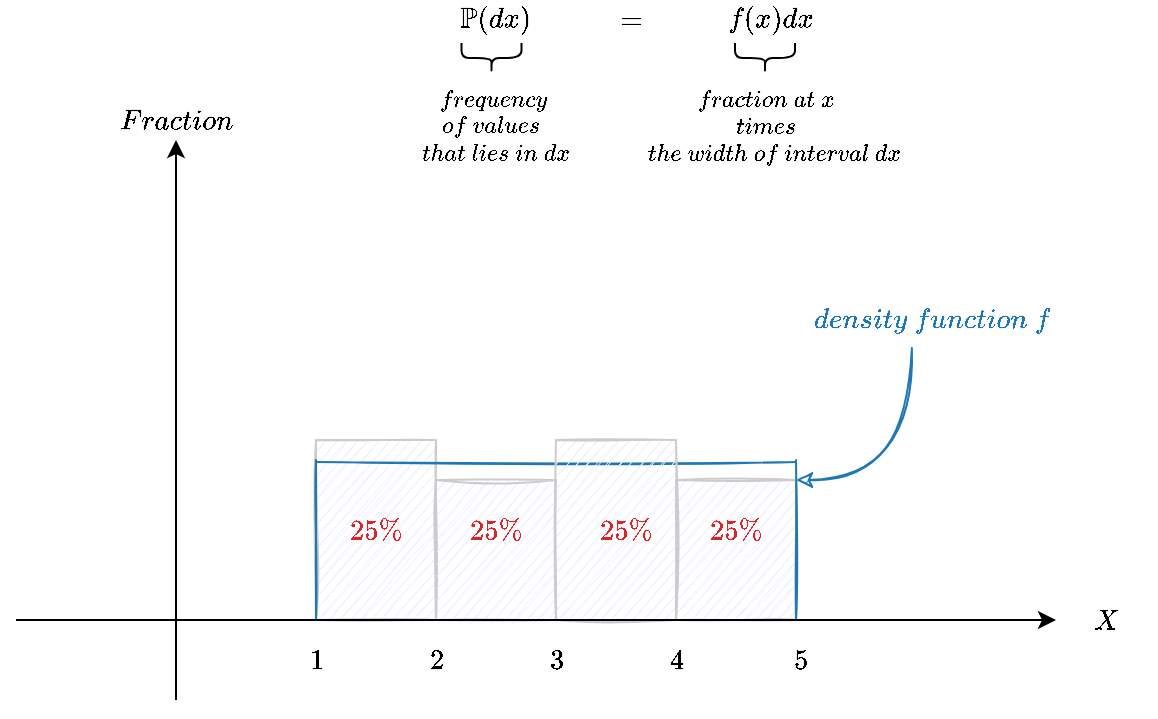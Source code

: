 <mxfile version="14.6.13" type="device"><diagram id="6SUEnKitI8K_NMZf1r5U" name="Page-1"><mxGraphModel dx="868" dy="527" grid="1" gridSize="10" guides="1" tooltips="1" connect="1" arrows="1" fold="1" page="1" pageScale="1" pageWidth="1654" pageHeight="2336" math="1" shadow="0"><root><mxCell id="0"/><mxCell id="1" parent="0"/><mxCell id="GwnaHKpXaxqGDDnfe-ww-42" value="&lt;font&gt;$$density \ function \ f$$&lt;/font&gt;" style="text;html=1;align=center;verticalAlign=middle;resizable=0;points=[];autosize=1;strokeColor=none;fontColor=#1F77B4;" parent="1" vertex="1"><mxGeometry x="1272.94" y="320" width="150" height="20" as="geometry"/></mxCell><mxCell id="GwnaHKpXaxqGDDnfe-ww-44" value="" style="endArrow=classic;html=1;edgeStyle=orthogonalEdgeStyle;curved=1;exitX=0.138;exitY=1.2;exitDx=0;exitDy=0;exitPerimeter=0;sketch=1;strokeColor=#1F77B4;" parent="1" edge="1"><mxGeometry width="50" height="50" relative="1" as="geometry"><mxPoint x="1337.94" y="344" as="sourcePoint"/><mxPoint x="1280" y="410" as="targetPoint"/><Array as="points"><mxPoint x="1338" y="410"/></Array></mxGeometry></mxCell><mxCell id="GwnaHKpXaxqGDDnfe-ww-57" value="" style="endArrow=none;html=1;startArrow=classic;startFill=1;" parent="1" edge="1"><mxGeometry width="50" height="50" relative="1" as="geometry"><mxPoint x="970" y="240" as="sourcePoint"/><mxPoint x="970" y="520" as="targetPoint"/></mxGeometry></mxCell><mxCell id="GwnaHKpXaxqGDDnfe-ww-59" value="" style="rounded=0;whiteSpace=wrap;html=1;fontColor=#000000;sketch=1;strokeColor=#CCCCCC;fillColor=#EEEFFF;" parent="1" vertex="1"><mxGeometry x="1040" y="390" width="60" height="90" as="geometry"/></mxCell><mxCell id="GwnaHKpXaxqGDDnfe-ww-60" value="" style="rounded=0;whiteSpace=wrap;html=1;fontColor=#000000;sketch=1;strokeColor=#CCCCCC;fillColor=#EEEFFF;" parent="1" vertex="1"><mxGeometry x="1100" y="410" width="60" height="70" as="geometry"/></mxCell><mxCell id="GwnaHKpXaxqGDDnfe-ww-61" value="" style="rounded=0;whiteSpace=wrap;html=1;fontColor=#000000;sketch=1;strokeColor=#CCCCCC;fillColor=#EEEFFF;" parent="1" vertex="1"><mxGeometry x="1220" y="410" width="60" height="70" as="geometry"/></mxCell><mxCell id="GwnaHKpXaxqGDDnfe-ww-62" value="" style="endArrow=none;html=1;fontColor=#000000;strokeColor=#1F77B4;sketch=1;" parent="1" edge="1"><mxGeometry width="50" height="50" relative="1" as="geometry"><mxPoint x="1040" y="401" as="sourcePoint"/><mxPoint x="1280" y="401" as="targetPoint"/></mxGeometry></mxCell><mxCell id="GwnaHKpXaxqGDDnfe-ww-65" value="" style="endArrow=none;html=1;fontColor=#000000;strokeColor=#1F77B4;sketch=1;" parent="1" edge="1"><mxGeometry width="50" height="50" relative="1" as="geometry"><mxPoint x="1040" y="480" as="sourcePoint"/><mxPoint x="1040" y="400" as="targetPoint"/></mxGeometry></mxCell><mxCell id="GwnaHKpXaxqGDDnfe-ww-66" value="" style="endArrow=none;html=1;fontColor=#000000;strokeColor=#1F77B4;sketch=1;" parent="1" edge="1"><mxGeometry width="50" height="50" relative="1" as="geometry"><mxPoint x="1280" y="480" as="sourcePoint"/><mxPoint x="1280" y="400" as="targetPoint"/></mxGeometry></mxCell><mxCell id="GwnaHKpXaxqGDDnfe-ww-67" value="" style="rounded=0;whiteSpace=wrap;html=1;fontColor=#000000;sketch=1;strokeColor=#CCCCCC;fillColor=#EEEFFF;" parent="1" vertex="1"><mxGeometry x="1160" y="390" width="60" height="90" as="geometry"/></mxCell><mxCell id="GwnaHKpXaxqGDDnfe-ww-68" value="" style="endArrow=classic;html=1;endFill=1;" parent="1" edge="1"><mxGeometry width="50" height="50" relative="1" as="geometry"><mxPoint x="890" y="480" as="sourcePoint"/><mxPoint x="1410" y="480" as="targetPoint"/></mxGeometry></mxCell><mxCell id="GwnaHKpXaxqGDDnfe-ww-69" value="$$1$$" style="text;html=1;align=center;verticalAlign=middle;resizable=0;points=[];autosize=1;strokeColor=none;fontColor=#000000;" parent="1" vertex="1"><mxGeometry x="1015" y="490" width="50" height="20" as="geometry"/></mxCell><mxCell id="GwnaHKpXaxqGDDnfe-ww-70" value="$$4$$" style="text;html=1;align=center;verticalAlign=middle;resizable=0;points=[];autosize=1;strokeColor=none;fontColor=#000000;" parent="1" vertex="1"><mxGeometry x="1195" y="490" width="50" height="20" as="geometry"/></mxCell><mxCell id="GwnaHKpXaxqGDDnfe-ww-71" value="$$2$$" style="text;html=1;align=center;verticalAlign=middle;resizable=0;points=[];autosize=1;strokeColor=none;fontColor=#000000;" parent="1" vertex="1"><mxGeometry x="1075" y="490" width="50" height="20" as="geometry"/></mxCell><mxCell id="GwnaHKpXaxqGDDnfe-ww-72" value="$$3$$" style="text;html=1;align=center;verticalAlign=middle;resizable=0;points=[];autosize=1;strokeColor=none;fontColor=#000000;" parent="1" vertex="1"><mxGeometry x="1135" y="490" width="50" height="20" as="geometry"/></mxCell><mxCell id="GwnaHKpXaxqGDDnfe-ww-73" value="$$5$$" style="text;html=1;align=center;verticalAlign=middle;resizable=0;points=[];autosize=1;strokeColor=none;fontColor=#000000;" parent="1" vertex="1"><mxGeometry x="1257" y="490" width="50" height="20" as="geometry"/></mxCell><mxCell id="GwnaHKpXaxqGDDnfe-ww-76" value="$$X$$" style="text;html=1;align=center;verticalAlign=middle;resizable=0;points=[];autosize=1;strokeColor=none;" parent="1" vertex="1"><mxGeometry x="1410" y="470" width="50" height="20" as="geometry"/></mxCell><mxCell id="GwnaHKpXaxqGDDnfe-ww-77" value="$$25\%$$" style="text;html=1;align=center;verticalAlign=middle;resizable=0;points=[];autosize=1;strokeColor=none;fontColor=#d62728;" parent="1" vertex="1"><mxGeometry x="1035" y="425" width="70" height="20" as="geometry"/></mxCell><mxCell id="GwnaHKpXaxqGDDnfe-ww-78" value="$$25\%$$" style="text;html=1;align=center;verticalAlign=middle;resizable=0;points=[];autosize=1;strokeColor=none;fontColor=#d62728;" parent="1" vertex="1"><mxGeometry x="1095" y="425" width="70" height="20" as="geometry"/></mxCell><mxCell id="GwnaHKpXaxqGDDnfe-ww-79" value="$$25\%$$" style="text;html=1;align=center;verticalAlign=middle;resizable=0;points=[];autosize=1;strokeColor=none;fontColor=#d62728;" parent="1" vertex="1"><mxGeometry x="1160" y="425" width="70" height="20" as="geometry"/></mxCell><mxCell id="GwnaHKpXaxqGDDnfe-ww-80" value="$$25\%$$" style="text;html=1;align=center;verticalAlign=middle;resizable=0;points=[];autosize=1;strokeColor=none;fontColor=#d62728;" parent="1" vertex="1"><mxGeometry x="1215" y="425" width="70" height="20" as="geometry"/></mxCell><mxCell id="GwnaHKpXaxqGDDnfe-ww-81" value="$$\mathbb{P}(dx)$$" style="text;html=1;align=center;verticalAlign=middle;resizable=0;points=[];autosize=1;strokeColor=none;fontColor=#000000;" parent="1" vertex="1"><mxGeometry x="1069.25" y="170" width="120" height="20" as="geometry"/></mxCell><mxCell id="GwnaHKpXaxqGDDnfe-ww-82" value="$$Fraction$$" style="text;html=1;align=center;verticalAlign=middle;resizable=0;points=[];autosize=1;strokeColor=none;fontColor=#000000;" parent="1" vertex="1"><mxGeometry x="925" y="220" width="90" height="20" as="geometry"/></mxCell><mxCell id="GwnaHKpXaxqGDDnfe-ww-83" value="" style="shape=curlyBracket;whiteSpace=wrap;html=1;rounded=1;flipH=1;sketch=0;fontColor=#000000;fillColor=#EEEFFF;rotation=90;size=0.5;" parent="1" vertex="1"><mxGeometry x="1120.25" y="184" width="15" height="30" as="geometry"/></mxCell><mxCell id="GwnaHKpXaxqGDDnfe-ww-85" value="$$frequency$$" style="text;html=1;align=center;verticalAlign=middle;resizable=0;points=[];autosize=1;strokeColor=none;fontColor=#000000;fontSize=10;" parent="1" vertex="1"><mxGeometry x="1087.75" y="210" width="80" height="20" as="geometry"/></mxCell><mxCell id="GwnaHKpXaxqGDDnfe-ww-86" value="$$f(x) dx$$" style="text;html=1;align=center;verticalAlign=middle;resizable=0;points=[];autosize=1;strokeColor=none;fontColor=#000000;" parent="1" vertex="1"><mxGeometry x="1227" y="170" width="80" height="20" as="geometry"/></mxCell><mxCell id="GwnaHKpXaxqGDDnfe-ww-87" value="$$=$$" style="text;html=1;align=center;verticalAlign=middle;resizable=0;points=[];autosize=1;strokeColor=none;fontColor=#000000;" parent="1" vertex="1"><mxGeometry x="1172.25" y="170" width="50" height="20" as="geometry"/></mxCell><mxCell id="GwnaHKpXaxqGDDnfe-ww-89" value="$$&amp;nbsp;of \ values$$" style="text;html=1;align=center;verticalAlign=middle;resizable=0;points=[];autosize=1;strokeColor=none;fontSize=10;fontColor=#000000;" parent="1" vertex="1"><mxGeometry x="1082.25" y="223" width="90" height="20" as="geometry"/></mxCell><mxCell id="GwnaHKpXaxqGDDnfe-ww-90" value="$$\ that \ lies \ in \ dx$$" style="text;html=1;align=center;verticalAlign=middle;resizable=0;points=[];autosize=1;strokeColor=none;fontSize=10;fontColor=#000000;" parent="1" vertex="1"><mxGeometry x="1068.25" y="237" width="120" height="20" as="geometry"/></mxCell><mxCell id="GwnaHKpXaxqGDDnfe-ww-91" value="" style="shape=curlyBracket;whiteSpace=wrap;html=1;rounded=1;flipH=1;sketch=0;fontColor=#000000;fillColor=#EEEFFF;rotation=90;size=0.5;" parent="1" vertex="1"><mxGeometry x="1257" y="184" width="15" height="30" as="geometry"/></mxCell><mxCell id="GwnaHKpXaxqGDDnfe-ww-92" value="$$fraction \ at \ x$$" style="text;html=1;align=center;verticalAlign=middle;resizable=0;points=[];autosize=1;strokeColor=none;fontColor=#000000;fontSize=10;" parent="1" vertex="1"><mxGeometry x="1214.5" y="210" width="100" height="20" as="geometry"/></mxCell><mxCell id="GwnaHKpXaxqGDDnfe-ww-93" value="$$ times$$" style="text;html=1;align=center;verticalAlign=middle;resizable=0;points=[];autosize=1;strokeColor=none;fontSize=10;fontColor=#000000;" parent="1" vertex="1"><mxGeometry x="1235" y="223" width="60" height="20" as="geometry"/></mxCell><mxCell id="GwnaHKpXaxqGDDnfe-ww-94" value="$$\ the \ width \ of \ interval \ dx$$" style="text;html=1;align=center;verticalAlign=middle;resizable=0;points=[];autosize=1;strokeColor=none;fontSize=10;fontColor=#000000;" parent="1" vertex="1"><mxGeometry x="1182" y="237" width="170" height="20" as="geometry"/></mxCell></root></mxGraphModel></diagram></mxfile>